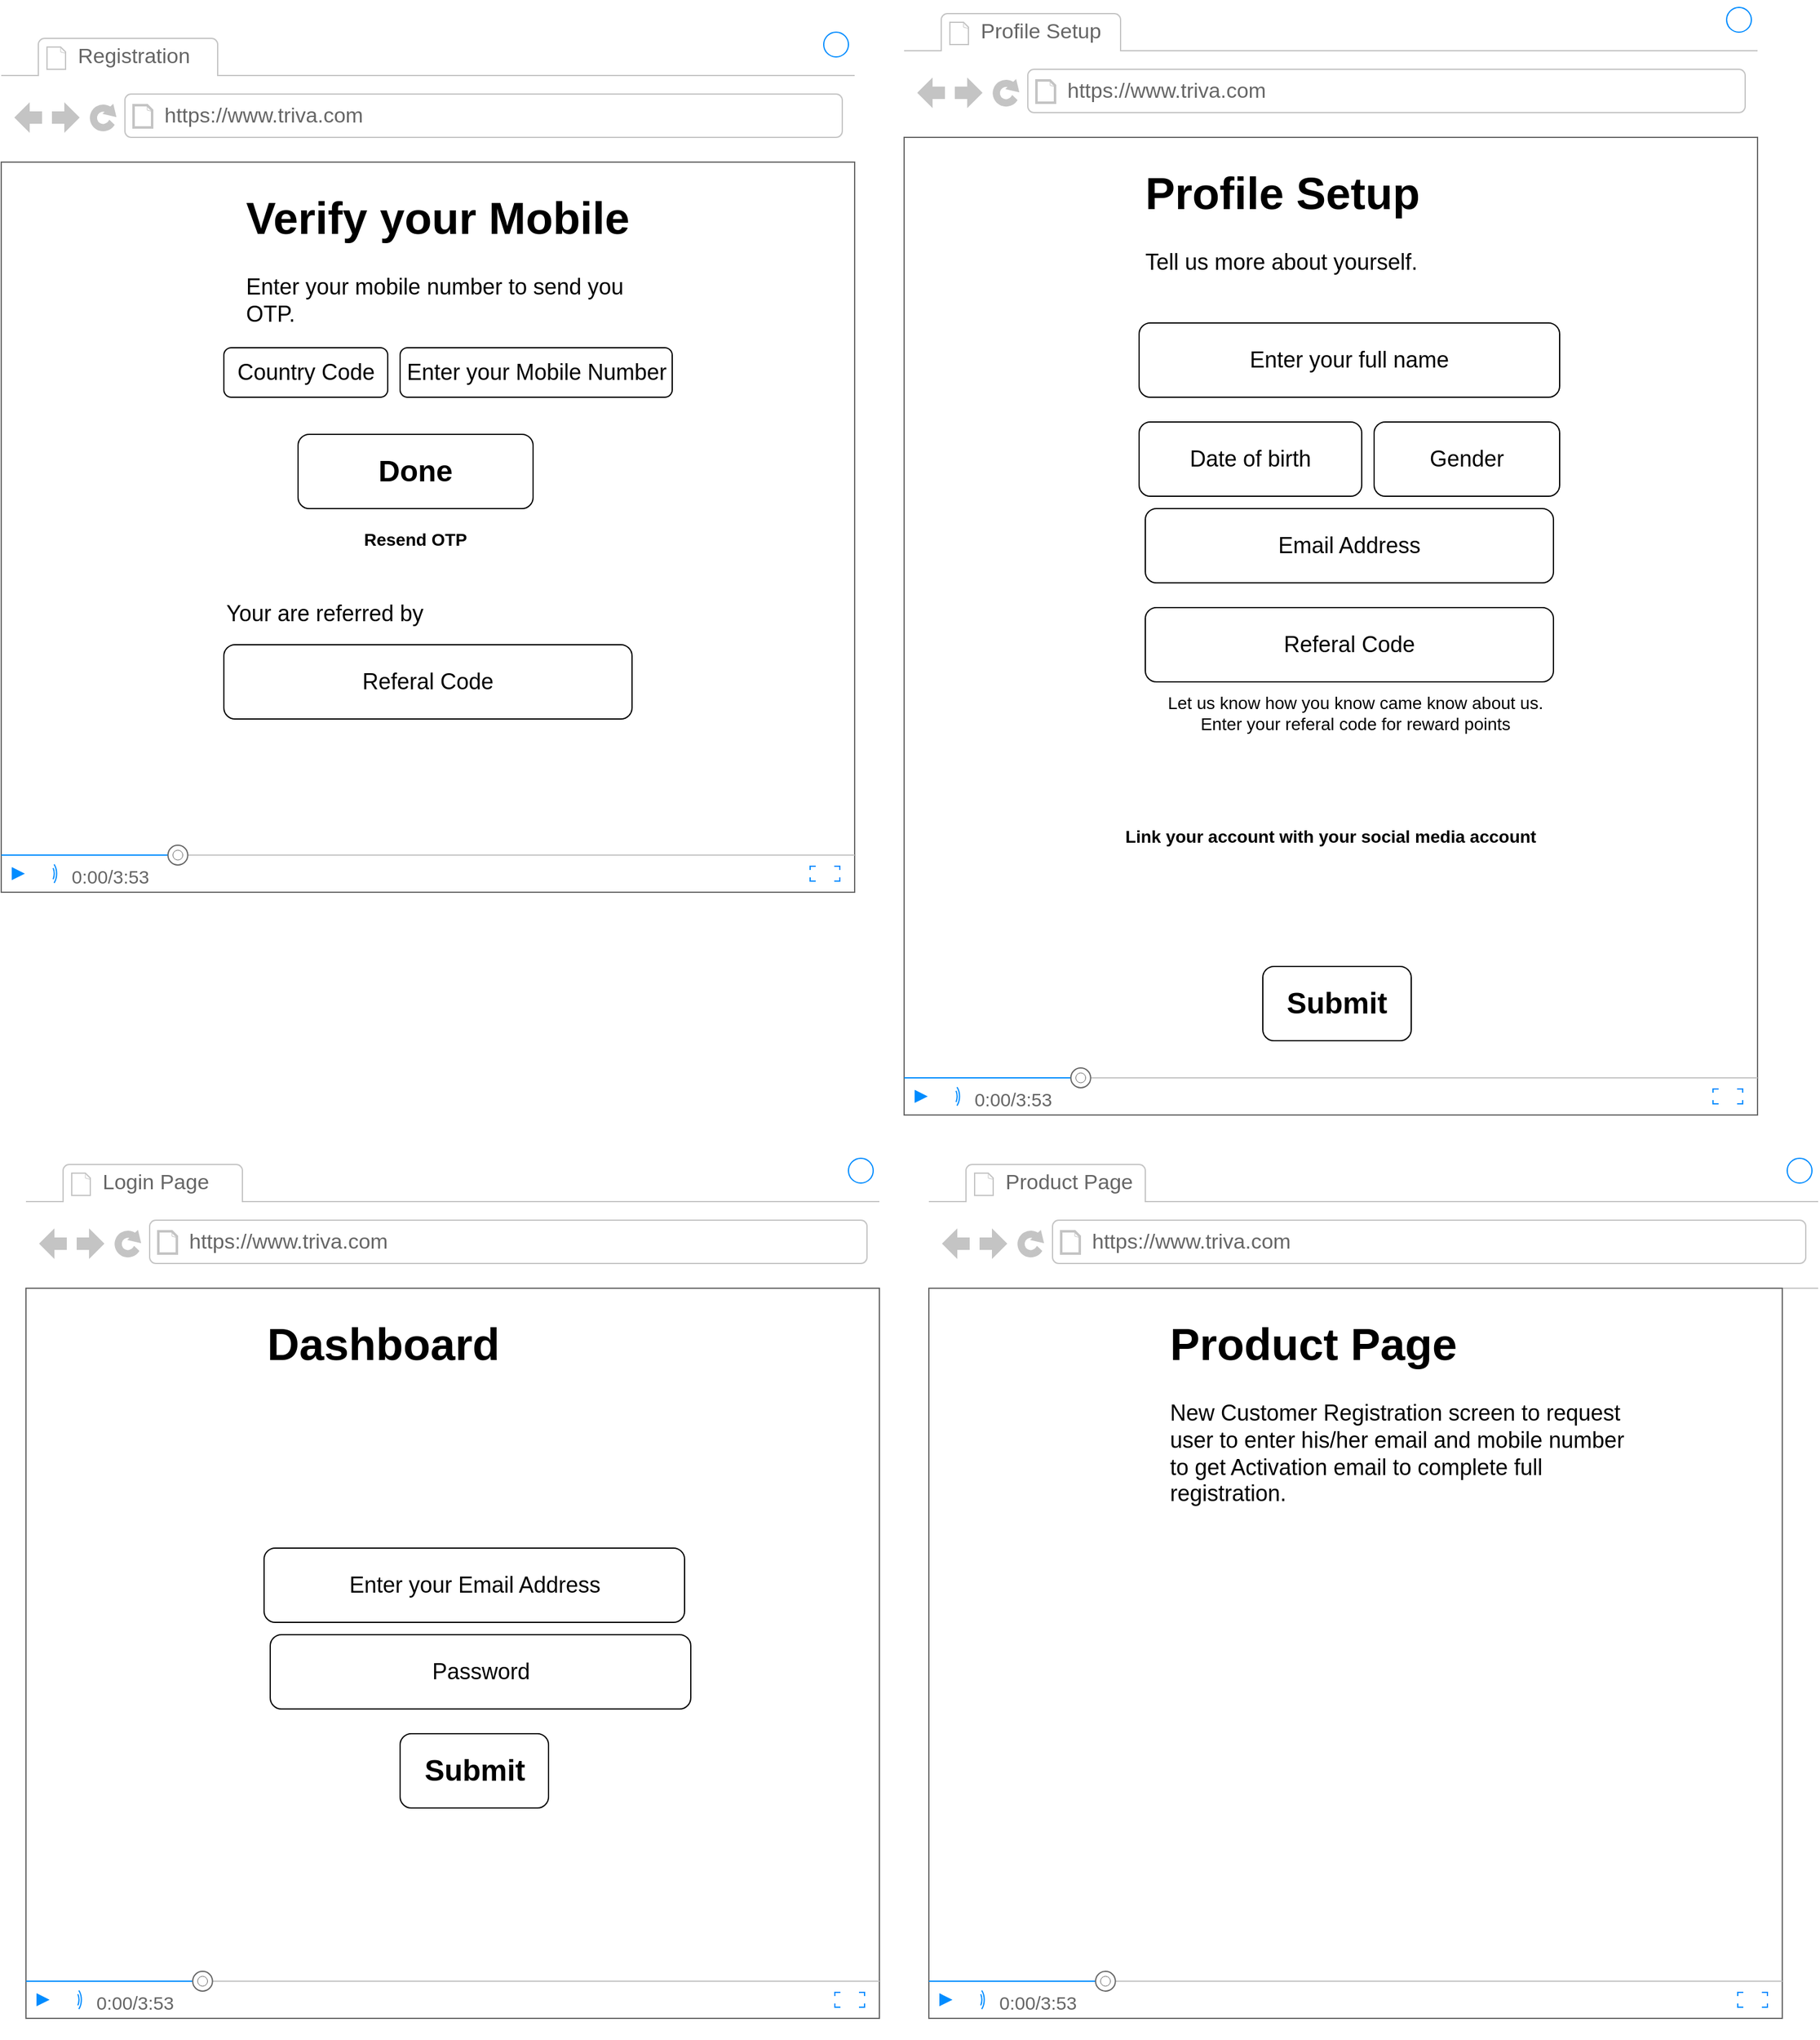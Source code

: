 <mxfile version="16.4.7" type="github">
  <diagram id="piDafpqhtRUU5qUU-vj8" name="Page-1">
    <mxGraphModel dx="1258" dy="1756" grid="1" gridSize="10" guides="1" tooltips="1" connect="1" arrows="1" fold="1" page="1" pageScale="1" pageWidth="827" pageHeight="1169" math="0" shadow="0">
      <root>
        <mxCell id="0" />
        <mxCell id="1" parent="0" />
        <mxCell id="8962rQQDY3VNNf6We3Pp-1" value="" style="strokeWidth=1;shadow=0;dashed=0;align=center;html=1;shape=mxgraph.mockup.containers.browserWindow;rSize=0;strokeColor2=#008cff;strokeColor3=#c4c4c4;mainText=,;recursiveResize=0;strokeColor=#FFFFFF;fontColor=#FFFFFF;" parent="1" vertex="1">
          <mxGeometry x="30" y="-290" width="690" height="700" as="geometry" />
        </mxCell>
        <mxCell id="8962rQQDY3VNNf6We3Pp-2" value="Registration" style="strokeWidth=1;shadow=0;dashed=0;align=center;html=1;shape=mxgraph.mockup.containers.anchor;fontSize=17;fontColor=#666666;align=left;" parent="8962rQQDY3VNNf6We3Pp-1" vertex="1">
          <mxGeometry x="60" y="12" width="110" height="26" as="geometry" />
        </mxCell>
        <mxCell id="8962rQQDY3VNNf6We3Pp-3" value="https://www.triva.com" style="strokeWidth=1;shadow=0;dashed=0;align=center;html=1;shape=mxgraph.mockup.containers.anchor;rSize=0;fontSize=17;fontColor=#666666;align=left;" parent="8962rQQDY3VNNf6We3Pp-1" vertex="1">
          <mxGeometry x="130" y="60" width="250" height="26" as="geometry" />
        </mxCell>
        <mxCell id="8962rQQDY3VNNf6We3Pp-4" value="" style="verticalLabelPosition=bottom;shadow=0;dashed=0;align=center;html=1;verticalAlign=top;strokeWidth=1;shape=mxgraph.mockup.containers.videoPlayer;strokeColor=#666666;strokeColor2=#008cff;strokeColor3=#c4c4c4;textColor=#666666;fillColor2=#008cff;barHeight=30;barPos=20;" parent="8962rQQDY3VNNf6We3Pp-1" vertex="1">
          <mxGeometry y="110" width="690" height="590" as="geometry" />
        </mxCell>
        <mxCell id="rX01KyGm1Qf1U-KcWeF4-1" value="&lt;font style=&quot;font-size: 18px&quot;&gt;Enter your Mobile Number&lt;/font&gt;" style="rounded=1;whiteSpace=wrap;html=1;" parent="8962rQQDY3VNNf6We3Pp-1" vertex="1">
          <mxGeometry x="322.5" y="260" width="220" height="40" as="geometry" />
        </mxCell>
        <mxCell id="rX01KyGm1Qf1U-KcWeF4-3" value="&lt;h1&gt;Verify your Mobile&lt;/h1&gt;&lt;p&gt;Enter your mobile number to send you OTP.&lt;/p&gt;" style="text;html=1;strokeColor=none;fillColor=none;spacing=5;spacingTop=-20;whiteSpace=wrap;overflow=hidden;rounded=0;fontSize=18;" parent="8962rQQDY3VNNf6We3Pp-1" vertex="1">
          <mxGeometry x="192.5" y="120" width="350" height="130" as="geometry" />
        </mxCell>
        <mxCell id="rX01KyGm1Qf1U-KcWeF4-4" value="&lt;span style=&quot;font-size: 24px&quot;&gt;&lt;b&gt;Done&lt;/b&gt;&lt;/span&gt;" style="rounded=1;whiteSpace=wrap;html=1;fontSize=18;" parent="8962rQQDY3VNNf6We3Pp-1" vertex="1">
          <mxGeometry x="240" y="330" width="190" height="60" as="geometry" />
        </mxCell>
        <mxCell id="6Xm53kU04oqy3b9dKunh-1" value="&lt;font style=&quot;font-size: 18px&quot;&gt;Country Code&lt;/font&gt;" style="rounded=1;whiteSpace=wrap;html=1;" vertex="1" parent="8962rQQDY3VNNf6We3Pp-1">
          <mxGeometry x="180" y="260" width="132.5" height="40" as="geometry" />
        </mxCell>
        <mxCell id="6Xm53kU04oqy3b9dKunh-2" value="&lt;b&gt;&lt;font style=&quot;font-size: 14px&quot;&gt;Resend OTP&lt;/font&gt;&lt;/b&gt;" style="text;html=1;strokeColor=none;fillColor=none;align=center;verticalAlign=middle;whiteSpace=wrap;rounded=0;" vertex="1" parent="8962rQQDY3VNNf6We3Pp-1">
          <mxGeometry x="266.25" y="400" width="137.5" height="30" as="geometry" />
        </mxCell>
        <mxCell id="6Xm53kU04oqy3b9dKunh-5" value="&lt;span style=&quot;font-size: 18px&quot;&gt;Referal Code&lt;/span&gt;" style="rounded=1;whiteSpace=wrap;html=1;" vertex="1" parent="8962rQQDY3VNNf6We3Pp-1">
          <mxGeometry x="180" y="500" width="330" height="60" as="geometry" />
        </mxCell>
        <mxCell id="6Xm53kU04oqy3b9dKunh-6" value="&lt;font style=&quot;font-size: 18px&quot;&gt;Your are referred by&lt;/font&gt;" style="text;html=1;strokeColor=none;fillColor=none;align=left;verticalAlign=middle;whiteSpace=wrap;rounded=0;fontSize=14;" vertex="1" parent="8962rQQDY3VNNf6We3Pp-1">
          <mxGeometry x="180" y="450" width="340" height="50" as="geometry" />
        </mxCell>
        <mxCell id="rX01KyGm1Qf1U-KcWeF4-5" value="" style="strokeWidth=1;shadow=0;dashed=0;align=center;html=1;shape=mxgraph.mockup.containers.browserWindow;rSize=0;strokeColor2=#008cff;strokeColor3=#c4c4c4;mainText=,;recursiveResize=0;strokeColor=#FFFFFF;fontColor=#FFFFFF;" parent="1" vertex="1">
          <mxGeometry x="760" y="-310" width="690" height="900" as="geometry" />
        </mxCell>
        <mxCell id="rX01KyGm1Qf1U-KcWeF4-6" value="Profile Setup" style="strokeWidth=1;shadow=0;dashed=0;align=center;html=1;shape=mxgraph.mockup.containers.anchor;fontSize=17;fontColor=#666666;align=left;" parent="rX01KyGm1Qf1U-KcWeF4-5" vertex="1">
          <mxGeometry x="60" y="12" width="110" height="26" as="geometry" />
        </mxCell>
        <mxCell id="rX01KyGm1Qf1U-KcWeF4-7" value="https://www.triva.com" style="strokeWidth=1;shadow=0;dashed=0;align=center;html=1;shape=mxgraph.mockup.containers.anchor;rSize=0;fontSize=17;fontColor=#666666;align=left;" parent="rX01KyGm1Qf1U-KcWeF4-5" vertex="1">
          <mxGeometry x="130" y="60" width="250" height="26" as="geometry" />
        </mxCell>
        <mxCell id="rX01KyGm1Qf1U-KcWeF4-8" value="" style="verticalLabelPosition=bottom;shadow=0;dashed=0;align=center;html=1;verticalAlign=top;strokeWidth=1;shape=mxgraph.mockup.containers.videoPlayer;strokeColor=#666666;strokeColor2=#008cff;strokeColor3=#c4c4c4;textColor=#666666;fillColor2=#008cff;barHeight=30;barPos=20;" parent="rX01KyGm1Qf1U-KcWeF4-5" vertex="1">
          <mxGeometry y="110" width="690" height="790" as="geometry" />
        </mxCell>
        <mxCell id="rX01KyGm1Qf1U-KcWeF4-12" value="&lt;span style=&quot;font-size: 18px&quot;&gt;Date of birth&lt;/span&gt;" style="rounded=1;whiteSpace=wrap;html=1;" parent="rX01KyGm1Qf1U-KcWeF4-5" vertex="1">
          <mxGeometry x="190" y="340" width="180" height="60" as="geometry" />
        </mxCell>
        <mxCell id="rX01KyGm1Qf1U-KcWeF4-13" value="&lt;font style=&quot;font-size: 18px&quot;&gt;Enter your full name&lt;/font&gt;" style="rounded=1;whiteSpace=wrap;html=1;" parent="rX01KyGm1Qf1U-KcWeF4-5" vertex="1">
          <mxGeometry x="190" y="260" width="340" height="60" as="geometry" />
        </mxCell>
        <mxCell id="rX01KyGm1Qf1U-KcWeF4-14" value="&lt;h1&gt;Profile Setup&lt;/h1&gt;&lt;p&gt;Tell us more about yourself.&lt;/p&gt;" style="text;html=1;strokeColor=none;fillColor=none;spacing=5;spacingTop=-20;whiteSpace=wrap;overflow=hidden;rounded=0;fontSize=18;" parent="rX01KyGm1Qf1U-KcWeF4-5" vertex="1">
          <mxGeometry x="190" y="120" width="350" height="120" as="geometry" />
        </mxCell>
        <mxCell id="rX01KyGm1Qf1U-KcWeF4-15" value="&lt;font style=&quot;font-size: 24px&quot;&gt;&lt;b&gt;Submit&lt;/b&gt;&lt;/font&gt;" style="rounded=1;whiteSpace=wrap;html=1;fontSize=18;" parent="rX01KyGm1Qf1U-KcWeF4-5" vertex="1">
          <mxGeometry x="290" y="780" width="120" height="60" as="geometry" />
        </mxCell>
        <mxCell id="rX01KyGm1Qf1U-KcWeF4-16" value="&lt;span style=&quot;font-size: 18px&quot;&gt;Gender&lt;/span&gt;" style="rounded=1;whiteSpace=wrap;html=1;" parent="rX01KyGm1Qf1U-KcWeF4-5" vertex="1">
          <mxGeometry x="380" y="340" width="150" height="60" as="geometry" />
        </mxCell>
        <mxCell id="rX01KyGm1Qf1U-KcWeF4-18" value="&lt;span style=&quot;font-size: 18px&quot;&gt;Referal Code&lt;/span&gt;" style="rounded=1;whiteSpace=wrap;html=1;" parent="rX01KyGm1Qf1U-KcWeF4-5" vertex="1">
          <mxGeometry x="195" y="490" width="330" height="60" as="geometry" />
        </mxCell>
        <mxCell id="6Xm53kU04oqy3b9dKunh-3" value="Let us know how you know came know about us.&lt;br&gt;Enter your referal code for reward points" style="text;html=1;strokeColor=none;fillColor=none;align=center;verticalAlign=middle;whiteSpace=wrap;rounded=0;fontSize=14;" vertex="1" parent="rX01KyGm1Qf1U-KcWeF4-5">
          <mxGeometry x="195" y="550" width="340" height="50" as="geometry" />
        </mxCell>
        <mxCell id="8962rQQDY3VNNf6We3Pp-36" value="" style="shape=image;html=1;verticalAlign=top;verticalLabelPosition=bottom;labelBackgroundColor=#ffffff;imageAspect=0;aspect=fixed;image=https://cdn3.iconfinder.com/data/icons/peelicons-vol-1/50/LinkedIn-128.png;fillColor=#008CFF;fontSize=13;fontColor=#0066CC;" parent="rX01KyGm1Qf1U-KcWeF4-5" vertex="1">
          <mxGeometry x="190" y="700" width="70" height="70" as="geometry" />
        </mxCell>
        <mxCell id="8962rQQDY3VNNf6We3Pp-37" value="" style="shape=image;html=1;verticalAlign=top;verticalLabelPosition=bottom;labelBackgroundColor=#ffffff;imageAspect=0;aspect=fixed;image=https://cdn3.iconfinder.com/data/icons/peelicons-vol-1/50/Facebook-128.png;fillColor=#008CFF;fontSize=13;fontColor=#0066CC;" parent="rX01KyGm1Qf1U-KcWeF4-5" vertex="1">
          <mxGeometry x="310" y="700" width="70" height="70" as="geometry" />
        </mxCell>
        <mxCell id="8962rQQDY3VNNf6We3Pp-38" value="" style="shape=image;html=1;verticalAlign=top;verticalLabelPosition=bottom;labelBackgroundColor=#ffffff;imageAspect=0;aspect=fixed;image=https://cdn3.iconfinder.com/data/icons/peelicons-vol-1/50/Twitter-128.png;fillColor=#008CFF;fontSize=13;fontColor=#0066CC;" parent="rX01KyGm1Qf1U-KcWeF4-5" vertex="1">
          <mxGeometry x="446" y="700" width="70" height="70" as="geometry" />
        </mxCell>
        <mxCell id="6Xm53kU04oqy3b9dKunh-4" value="&lt;font style=&quot;font-size: 14px&quot;&gt;&lt;b&gt;Link your account with your social media account&lt;/b&gt;&lt;/font&gt;" style="text;html=1;strokeColor=none;fillColor=none;align=center;verticalAlign=middle;whiteSpace=wrap;rounded=0;fontSize=14;" vertex="1" parent="rX01KyGm1Qf1U-KcWeF4-5">
          <mxGeometry x="170" y="660" width="350" height="30" as="geometry" />
        </mxCell>
        <mxCell id="6Xm53kU04oqy3b9dKunh-7" value="&lt;span style=&quot;font-size: 18px&quot;&gt;Email Address&lt;/span&gt;" style="rounded=1;whiteSpace=wrap;html=1;" vertex="1" parent="rX01KyGm1Qf1U-KcWeF4-5">
          <mxGeometry x="195" y="410" width="330" height="60" as="geometry" />
        </mxCell>
        <mxCell id="rX01KyGm1Qf1U-KcWeF4-32" value="" style="strokeWidth=1;shadow=0;dashed=0;align=center;html=1;shape=mxgraph.mockup.containers.browserWindow;rSize=0;strokeColor2=#008cff;strokeColor3=#c4c4c4;mainText=,;recursiveResize=0;strokeColor=#FFFFFF;fontColor=#FFFFFF;" parent="1" vertex="1">
          <mxGeometry x="50" y="620" width="690" height="700" as="geometry" />
        </mxCell>
        <mxCell id="rX01KyGm1Qf1U-KcWeF4-33" value="Login Page" style="strokeWidth=1;shadow=0;dashed=0;align=center;html=1;shape=mxgraph.mockup.containers.anchor;fontSize=17;fontColor=#666666;align=left;" parent="rX01KyGm1Qf1U-KcWeF4-32" vertex="1">
          <mxGeometry x="60" y="12" width="110" height="26" as="geometry" />
        </mxCell>
        <mxCell id="rX01KyGm1Qf1U-KcWeF4-34" value="https://www.triva.com" style="strokeWidth=1;shadow=0;dashed=0;align=center;html=1;shape=mxgraph.mockup.containers.anchor;rSize=0;fontSize=17;fontColor=#666666;align=left;" parent="rX01KyGm1Qf1U-KcWeF4-32" vertex="1">
          <mxGeometry x="130" y="60" width="250" height="26" as="geometry" />
        </mxCell>
        <mxCell id="rX01KyGm1Qf1U-KcWeF4-35" value="" style="verticalLabelPosition=bottom;shadow=0;dashed=0;align=center;html=1;verticalAlign=top;strokeWidth=1;shape=mxgraph.mockup.containers.videoPlayer;strokeColor=#666666;strokeColor2=#008cff;strokeColor3=#c4c4c4;textColor=#666666;fillColor2=#008cff;barHeight=30;barPos=20;" parent="rX01KyGm1Qf1U-KcWeF4-32" vertex="1">
          <mxGeometry y="110" width="690" height="590" as="geometry" />
        </mxCell>
        <mxCell id="rX01KyGm1Qf1U-KcWeF4-36" value="" style="shape=image;html=1;verticalAlign=top;verticalLabelPosition=bottom;labelBackgroundColor=#ffffff;imageAspect=0;aspect=fixed;image=https://cdn3.iconfinder.com/data/icons/peelicons-vol-1/50/LinkedIn-128.png;fillColor=#008CFF;fontSize=13;fontColor=#0066CC;" parent="rX01KyGm1Qf1U-KcWeF4-32" vertex="1">
          <mxGeometry x="212.5" y="550" width="70" height="70" as="geometry" />
        </mxCell>
        <mxCell id="rX01KyGm1Qf1U-KcWeF4-37" value="" style="shape=image;html=1;verticalAlign=top;verticalLabelPosition=bottom;labelBackgroundColor=#ffffff;imageAspect=0;aspect=fixed;image=https://cdn3.iconfinder.com/data/icons/peelicons-vol-1/50/Facebook-128.png;fillColor=#008CFF;fontSize=13;fontColor=#0066CC;" parent="rX01KyGm1Qf1U-KcWeF4-32" vertex="1">
          <mxGeometry x="332.5" y="550" width="70" height="70" as="geometry" />
        </mxCell>
        <mxCell id="rX01KyGm1Qf1U-KcWeF4-38" value="" style="shape=image;html=1;verticalAlign=top;verticalLabelPosition=bottom;labelBackgroundColor=#ffffff;imageAspect=0;aspect=fixed;image=https://cdn3.iconfinder.com/data/icons/peelicons-vol-1/50/Twitter-128.png;fillColor=#008CFF;fontSize=13;fontColor=#0066CC;" parent="rX01KyGm1Qf1U-KcWeF4-32" vertex="1">
          <mxGeometry x="442.5" y="550" width="70" height="70" as="geometry" />
        </mxCell>
        <mxCell id="rX01KyGm1Qf1U-KcWeF4-39" value="&lt;font style=&quot;font-size: 18px&quot;&gt;Password&lt;/font&gt;" style="rounded=1;whiteSpace=wrap;html=1;" parent="rX01KyGm1Qf1U-KcWeF4-32" vertex="1">
          <mxGeometry x="197.5" y="390" width="340" height="60" as="geometry" />
        </mxCell>
        <mxCell id="rX01KyGm1Qf1U-KcWeF4-40" value="&lt;font style=&quot;font-size: 18px&quot;&gt;Enter your Email Address&lt;/font&gt;" style="rounded=1;whiteSpace=wrap;html=1;" parent="rX01KyGm1Qf1U-KcWeF4-32" vertex="1">
          <mxGeometry x="192.5" y="320" width="340" height="60" as="geometry" />
        </mxCell>
        <mxCell id="rX01KyGm1Qf1U-KcWeF4-41" value="&lt;h1&gt;Dashboard&lt;/h1&gt;&lt;p&gt;&lt;br&gt;&lt;/p&gt;" style="text;html=1;strokeColor=none;fillColor=none;spacing=5;spacingTop=-20;whiteSpace=wrap;overflow=hidden;rounded=0;fontSize=18;" parent="rX01KyGm1Qf1U-KcWeF4-32" vertex="1">
          <mxGeometry x="190" y="120" width="350" height="70" as="geometry" />
        </mxCell>
        <mxCell id="rX01KyGm1Qf1U-KcWeF4-42" value="&lt;font style=&quot;font-size: 24px&quot;&gt;&lt;b&gt;Submit&lt;/b&gt;&lt;/font&gt;" style="rounded=1;whiteSpace=wrap;html=1;fontSize=18;" parent="rX01KyGm1Qf1U-KcWeF4-32" vertex="1">
          <mxGeometry x="302.5" y="470" width="120" height="60" as="geometry" />
        </mxCell>
        <mxCell id="rX01KyGm1Qf1U-KcWeF4-19" value="" style="strokeWidth=1;shadow=0;dashed=0;align=center;html=1;shape=mxgraph.mockup.containers.browserWindow;rSize=0;strokeColor2=#008cff;strokeColor3=#c4c4c4;mainText=,;recursiveResize=0;strokeColor=#FFFFFF;fontColor=#FFFFFF;" parent="1" vertex="1">
          <mxGeometry x="780" y="620" width="719" height="716" as="geometry" />
        </mxCell>
        <mxCell id="rX01KyGm1Qf1U-KcWeF4-20" value="Product Page" style="strokeWidth=1;shadow=0;dashed=0;align=center;html=1;shape=mxgraph.mockup.containers.anchor;fontSize=17;fontColor=#666666;align=left;" parent="rX01KyGm1Qf1U-KcWeF4-19" vertex="1">
          <mxGeometry x="60" y="12" width="110" height="26" as="geometry" />
        </mxCell>
        <mxCell id="rX01KyGm1Qf1U-KcWeF4-21" value="https://www.triva.com" style="strokeWidth=1;shadow=0;dashed=0;align=center;html=1;shape=mxgraph.mockup.containers.anchor;rSize=0;fontSize=17;fontColor=#666666;align=left;" parent="rX01KyGm1Qf1U-KcWeF4-19" vertex="1">
          <mxGeometry x="130" y="60" width="250" height="26" as="geometry" />
        </mxCell>
        <mxCell id="rX01KyGm1Qf1U-KcWeF4-22" value="" style="verticalLabelPosition=bottom;shadow=0;dashed=0;align=center;html=1;verticalAlign=top;strokeWidth=1;shape=mxgraph.mockup.containers.videoPlayer;strokeColor=#666666;strokeColor2=#008cff;strokeColor3=#c4c4c4;textColor=#666666;fillColor2=#008cff;barHeight=30;barPos=20;" parent="rX01KyGm1Qf1U-KcWeF4-19" vertex="1">
          <mxGeometry y="110" width="690" height="590" as="geometry" />
        </mxCell>
        <mxCell id="rX01KyGm1Qf1U-KcWeF4-28" value="&lt;h1&gt;Product Page&lt;/h1&gt;&lt;p&gt;New Customer Registration screen to request user to enter his/her email and mobile number to get Activation email to complete full registration.&lt;/p&gt;" style="text;html=1;strokeColor=none;fillColor=none;spacing=5;spacingTop=-20;whiteSpace=wrap;overflow=hidden;rounded=0;fontSize=18;" parent="rX01KyGm1Qf1U-KcWeF4-19" vertex="1">
          <mxGeometry x="190" y="120" width="380" height="400" as="geometry" />
        </mxCell>
      </root>
    </mxGraphModel>
  </diagram>
</mxfile>
